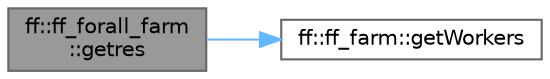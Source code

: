 digraph "ff::ff_forall_farm::getres"
{
 // LATEX_PDF_SIZE
  bgcolor="transparent";
  edge [fontname=Helvetica,fontsize=10,labelfontname=Helvetica,labelfontsize=10];
  node [fontname=Helvetica,fontsize=10,shape=box,height=0.2,width=0.4];
  rankdir="LR";
  Node1 [id="Node000001",label="ff::ff_forall_farm\l::getres",height=0.2,width=0.4,color="gray40", fillcolor="grey60", style="filled", fontcolor="black",tooltip=" "];
  Node1 -> Node2 [id="edge2_Node000001_Node000002",color="steelblue1",style="solid",tooltip=" "];
  Node2 [id="Node000002",label="ff::ff_farm::getWorkers",height=0.2,width=0.4,color="grey40", fillcolor="white", style="filled",URL="$classff_1_1ff__farm.html#a67596a94ae016f648b2793a90b96a5de",tooltip=" "];
}
